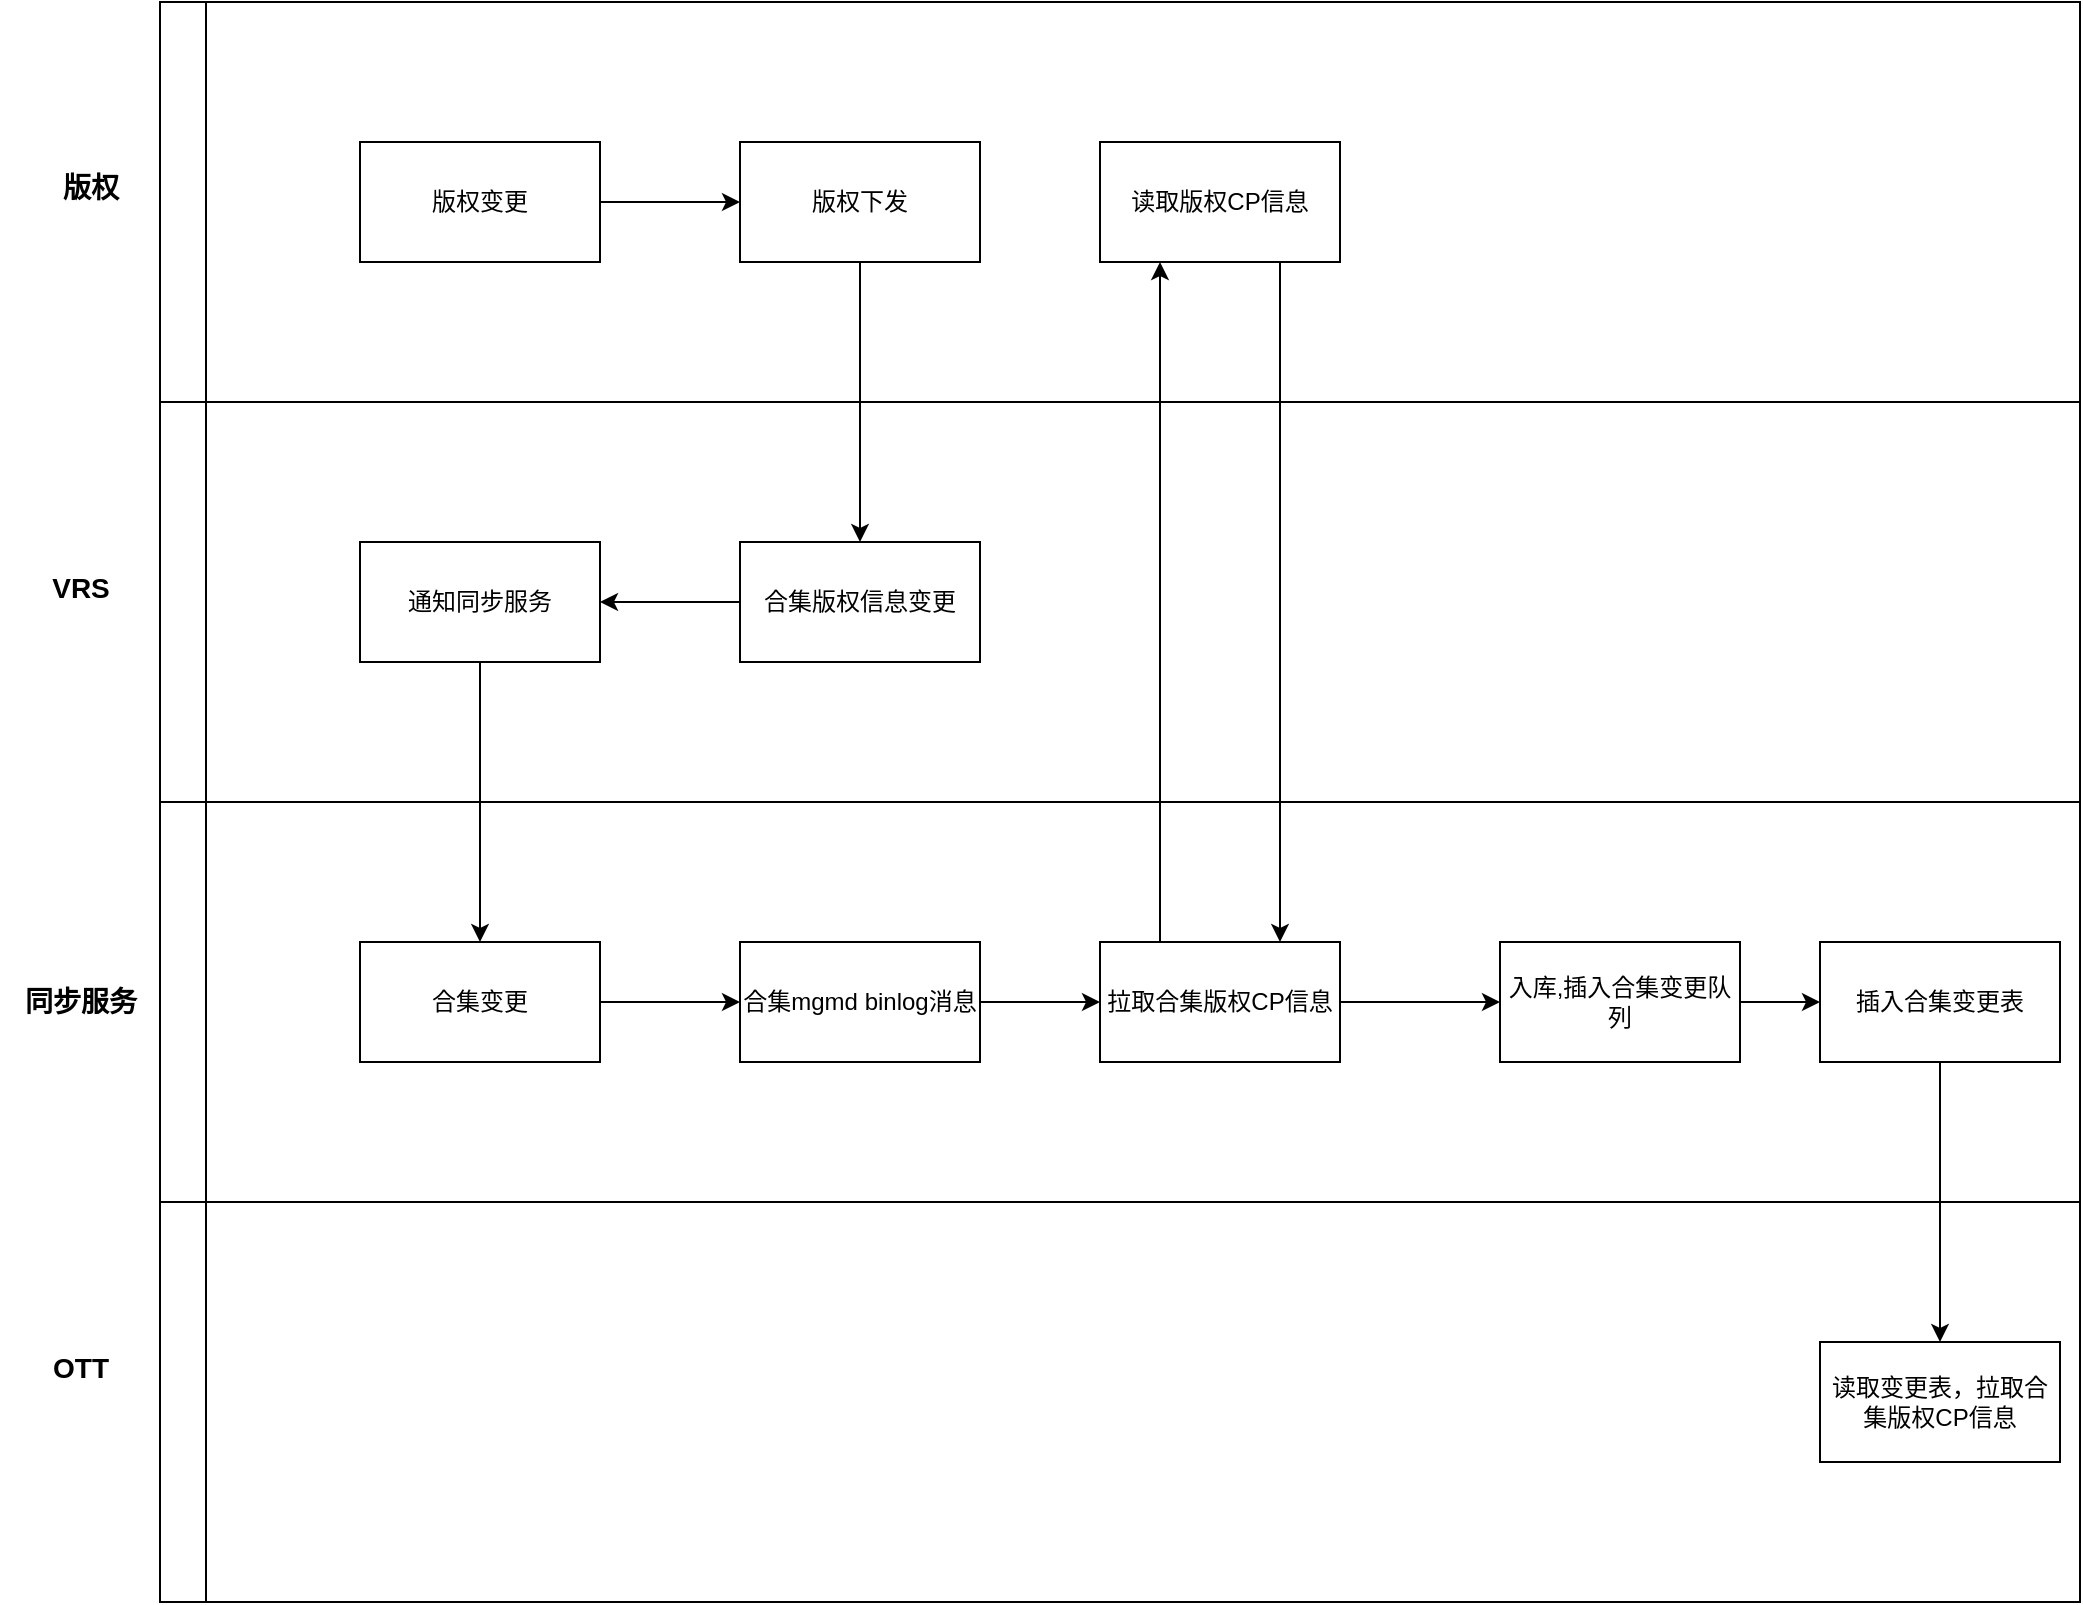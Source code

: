 <mxfile version="24.0.7" type="github">
  <diagram name="Page-1" id="c7488fd3-1785-93aa-aadb-54a6760d102a">
    <mxGraphModel dx="2517" dy="723" grid="1" gridSize="10" guides="1" tooltips="1" connect="1" arrows="1" fold="1" page="1" pageScale="1" pageWidth="1100" pageHeight="850" background="none" math="0" shadow="0">
      <root>
        <mxCell id="0" />
        <mxCell id="1" parent="0" />
        <mxCell id="tengJyLDdq9zpTRYQfLY-14" value="" style="swimlane;horizontal=0;whiteSpace=wrap;html=1;" vertex="1" parent="1">
          <mxGeometry x="60" y="80" width="960" height="200" as="geometry" />
        </mxCell>
        <mxCell id="tengJyLDdq9zpTRYQfLY-31" style="edgeStyle=orthogonalEdgeStyle;rounded=0;orthogonalLoop=1;jettySize=auto;html=1;exitX=1;exitY=0.5;exitDx=0;exitDy=0;" edge="1" parent="tengJyLDdq9zpTRYQfLY-14" source="tengJyLDdq9zpTRYQfLY-15" target="tengJyLDdq9zpTRYQfLY-16">
          <mxGeometry relative="1" as="geometry" />
        </mxCell>
        <mxCell id="tengJyLDdq9zpTRYQfLY-15" value="版权变更" style="rounded=0;whiteSpace=wrap;html=1;" vertex="1" parent="tengJyLDdq9zpTRYQfLY-14">
          <mxGeometry x="100" y="70" width="120" height="60" as="geometry" />
        </mxCell>
        <mxCell id="tengJyLDdq9zpTRYQfLY-16" value="版权下发" style="rounded=0;whiteSpace=wrap;html=1;" vertex="1" parent="tengJyLDdq9zpTRYQfLY-14">
          <mxGeometry x="290" y="70" width="120" height="60" as="geometry" />
        </mxCell>
        <mxCell id="tengJyLDdq9zpTRYQfLY-24" value="读取版权CP信息" style="rounded=0;whiteSpace=wrap;html=1;" vertex="1" parent="tengJyLDdq9zpTRYQfLY-14">
          <mxGeometry x="470" y="70" width="120" height="60" as="geometry" />
        </mxCell>
        <mxCell id="tengJyLDdq9zpTRYQfLY-17" value="" style="swimlane;horizontal=0;whiteSpace=wrap;html=1;" vertex="1" parent="1">
          <mxGeometry x="60" y="280" width="960" height="200" as="geometry" />
        </mxCell>
        <mxCell id="tengJyLDdq9zpTRYQfLY-36" style="edgeStyle=orthogonalEdgeStyle;rounded=0;orthogonalLoop=1;jettySize=auto;html=1;" edge="1" parent="tengJyLDdq9zpTRYQfLY-17" source="tengJyLDdq9zpTRYQfLY-18" target="tengJyLDdq9zpTRYQfLY-19">
          <mxGeometry relative="1" as="geometry" />
        </mxCell>
        <mxCell id="tengJyLDdq9zpTRYQfLY-18" value="合集版权信息变更" style="rounded=0;whiteSpace=wrap;html=1;" vertex="1" parent="tengJyLDdq9zpTRYQfLY-17">
          <mxGeometry x="290" y="70" width="120" height="60" as="geometry" />
        </mxCell>
        <mxCell id="tengJyLDdq9zpTRYQfLY-19" value="通知同步服务" style="rounded=0;whiteSpace=wrap;html=1;" vertex="1" parent="tengJyLDdq9zpTRYQfLY-17">
          <mxGeometry x="100" y="70" width="120" height="60" as="geometry" />
        </mxCell>
        <mxCell id="tengJyLDdq9zpTRYQfLY-20" value="" style="swimlane;horizontal=0;whiteSpace=wrap;html=1;" vertex="1" parent="1">
          <mxGeometry x="60" y="480" width="960" height="200" as="geometry" />
        </mxCell>
        <mxCell id="tengJyLDdq9zpTRYQfLY-38" style="edgeStyle=orthogonalEdgeStyle;rounded=0;orthogonalLoop=1;jettySize=auto;html=1;exitX=1;exitY=0.5;exitDx=0;exitDy=0;" edge="1" parent="tengJyLDdq9zpTRYQfLY-20" source="tengJyLDdq9zpTRYQfLY-21" target="tengJyLDdq9zpTRYQfLY-22">
          <mxGeometry relative="1" as="geometry" />
        </mxCell>
        <mxCell id="tengJyLDdq9zpTRYQfLY-21" value="合集变更" style="rounded=0;whiteSpace=wrap;html=1;" vertex="1" parent="tengJyLDdq9zpTRYQfLY-20">
          <mxGeometry x="100" y="70" width="120" height="60" as="geometry" />
        </mxCell>
        <mxCell id="tengJyLDdq9zpTRYQfLY-39" style="edgeStyle=orthogonalEdgeStyle;rounded=0;orthogonalLoop=1;jettySize=auto;html=1;exitX=1;exitY=0.5;exitDx=0;exitDy=0;entryX=0;entryY=0.5;entryDx=0;entryDy=0;" edge="1" parent="tengJyLDdq9zpTRYQfLY-20" source="tengJyLDdq9zpTRYQfLY-22" target="tengJyLDdq9zpTRYQfLY-23">
          <mxGeometry relative="1" as="geometry" />
        </mxCell>
        <mxCell id="tengJyLDdq9zpTRYQfLY-22" value="合集mgmd binlog消息" style="rounded=0;whiteSpace=wrap;html=1;" vertex="1" parent="tengJyLDdq9zpTRYQfLY-20">
          <mxGeometry x="290" y="70" width="120" height="60" as="geometry" />
        </mxCell>
        <mxCell id="tengJyLDdq9zpTRYQfLY-29" value="" style="edgeStyle=orthogonalEdgeStyle;rounded=0;orthogonalLoop=1;jettySize=auto;html=1;" edge="1" parent="tengJyLDdq9zpTRYQfLY-20" source="tengJyLDdq9zpTRYQfLY-23" target="tengJyLDdq9zpTRYQfLY-28">
          <mxGeometry relative="1" as="geometry" />
        </mxCell>
        <mxCell id="tengJyLDdq9zpTRYQfLY-23" value="拉取合集版权CP信息" style="rounded=0;whiteSpace=wrap;html=1;" vertex="1" parent="tengJyLDdq9zpTRYQfLY-20">
          <mxGeometry x="470" y="70" width="120" height="60" as="geometry" />
        </mxCell>
        <mxCell id="tengJyLDdq9zpTRYQfLY-57" style="edgeStyle=orthogonalEdgeStyle;rounded=0;orthogonalLoop=1;jettySize=auto;html=1;exitX=1;exitY=0.5;exitDx=0;exitDy=0;entryX=0;entryY=0.5;entryDx=0;entryDy=0;" edge="1" parent="tengJyLDdq9zpTRYQfLY-20" source="tengJyLDdq9zpTRYQfLY-28" target="tengJyLDdq9zpTRYQfLY-55">
          <mxGeometry relative="1" as="geometry" />
        </mxCell>
        <mxCell id="tengJyLDdq9zpTRYQfLY-28" value="入库,插入合集变更队列" style="rounded=0;whiteSpace=wrap;html=1;" vertex="1" parent="tengJyLDdq9zpTRYQfLY-20">
          <mxGeometry x="670" y="70" width="120" height="60" as="geometry" />
        </mxCell>
        <mxCell id="tengJyLDdq9zpTRYQfLY-55" value="插入合集变更表" style="rounded=0;whiteSpace=wrap;html=1;" vertex="1" parent="tengJyLDdq9zpTRYQfLY-20">
          <mxGeometry x="830" y="70" width="120" height="60" as="geometry" />
        </mxCell>
        <mxCell id="tengJyLDdq9zpTRYQfLY-27" style="edgeStyle=orthogonalEdgeStyle;rounded=0;orthogonalLoop=1;jettySize=auto;html=1;exitX=0.75;exitY=1;exitDx=0;exitDy=0;entryX=0.75;entryY=0;entryDx=0;entryDy=0;" edge="1" parent="1" source="tengJyLDdq9zpTRYQfLY-24" target="tengJyLDdq9zpTRYQfLY-23">
          <mxGeometry relative="1" as="geometry" />
        </mxCell>
        <mxCell id="tengJyLDdq9zpTRYQfLY-35" style="edgeStyle=orthogonalEdgeStyle;rounded=0;orthogonalLoop=1;jettySize=auto;html=1;exitX=0.5;exitY=1;exitDx=0;exitDy=0;entryX=0.5;entryY=0;entryDx=0;entryDy=0;" edge="1" parent="1" source="tengJyLDdq9zpTRYQfLY-16" target="tengJyLDdq9zpTRYQfLY-18">
          <mxGeometry relative="1" as="geometry" />
        </mxCell>
        <mxCell id="tengJyLDdq9zpTRYQfLY-37" style="edgeStyle=orthogonalEdgeStyle;rounded=0;orthogonalLoop=1;jettySize=auto;html=1;exitX=0.5;exitY=1;exitDx=0;exitDy=0;entryX=0.5;entryY=0;entryDx=0;entryDy=0;" edge="1" parent="1" source="tengJyLDdq9zpTRYQfLY-19" target="tengJyLDdq9zpTRYQfLY-21">
          <mxGeometry relative="1" as="geometry" />
        </mxCell>
        <mxCell id="tengJyLDdq9zpTRYQfLY-41" style="edgeStyle=orthogonalEdgeStyle;rounded=0;orthogonalLoop=1;jettySize=auto;html=1;exitX=0.25;exitY=0;exitDx=0;exitDy=0;entryX=0.25;entryY=1;entryDx=0;entryDy=0;" edge="1" parent="1" source="tengJyLDdq9zpTRYQfLY-23" target="tengJyLDdq9zpTRYQfLY-24">
          <mxGeometry relative="1" as="geometry" />
        </mxCell>
        <mxCell id="tengJyLDdq9zpTRYQfLY-42" value="" style="swimlane;horizontal=0;whiteSpace=wrap;html=1;" vertex="1" parent="1">
          <mxGeometry x="60" y="680" width="960" height="200" as="geometry" />
        </mxCell>
        <mxCell id="tengJyLDdq9zpTRYQfLY-49" value="读取变更表，拉取合集版权CP信息" style="rounded=0;whiteSpace=wrap;html=1;" vertex="1" parent="tengJyLDdq9zpTRYQfLY-42">
          <mxGeometry x="830" y="70" width="120" height="60" as="geometry" />
        </mxCell>
        <mxCell id="tengJyLDdq9zpTRYQfLY-50" value="版权" style="text;html=1;align=center;verticalAlign=middle;resizable=0;points=[];autosize=1;strokeColor=none;fillColor=none;fontStyle=1;fontSize=14;" vertex="1" parent="1">
          <mxGeometry y="158" width="50" height="30" as="geometry" />
        </mxCell>
        <mxCell id="tengJyLDdq9zpTRYQfLY-51" value="VRS" style="text;html=1;align=center;verticalAlign=middle;resizable=0;points=[];autosize=1;strokeColor=none;fillColor=none;fontStyle=1;fontSize=14;" vertex="1" parent="1">
          <mxGeometry x="-5" y="358" width="50" height="30" as="geometry" />
        </mxCell>
        <mxCell id="tengJyLDdq9zpTRYQfLY-52" value="同步服务" style="text;html=1;align=center;verticalAlign=middle;resizable=0;points=[];autosize=1;strokeColor=none;fillColor=none;fontStyle=1;fontSize=14;" vertex="1" parent="1">
          <mxGeometry x="-20" y="565" width="80" height="30" as="geometry" />
        </mxCell>
        <mxCell id="tengJyLDdq9zpTRYQfLY-53" value="OTT" style="text;html=1;align=center;verticalAlign=middle;resizable=0;points=[];autosize=1;strokeColor=none;fillColor=none;fontStyle=1;fontSize=14;" vertex="1" parent="1">
          <mxGeometry x="-5" y="748" width="50" height="30" as="geometry" />
        </mxCell>
        <mxCell id="tengJyLDdq9zpTRYQfLY-58" style="edgeStyle=orthogonalEdgeStyle;rounded=0;orthogonalLoop=1;jettySize=auto;html=1;exitX=0.5;exitY=1;exitDx=0;exitDy=0;" edge="1" parent="1" source="tengJyLDdq9zpTRYQfLY-55" target="tengJyLDdq9zpTRYQfLY-49">
          <mxGeometry relative="1" as="geometry" />
        </mxCell>
      </root>
    </mxGraphModel>
  </diagram>
</mxfile>
